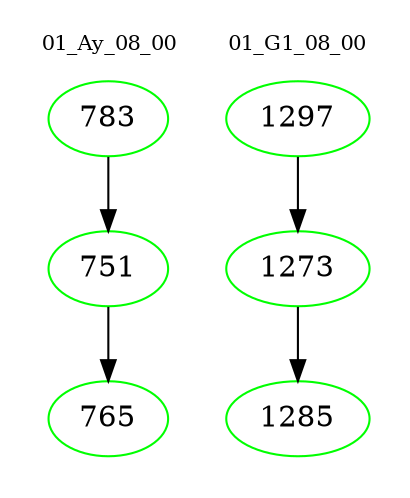 digraph{
subgraph cluster_0 {
color = white
label = "01_Ay_08_00";
fontsize=10;
T0_783 [label="783", color="green"]
T0_783 -> T0_751 [color="black"]
T0_751 [label="751", color="green"]
T0_751 -> T0_765 [color="black"]
T0_765 [label="765", color="green"]
}
subgraph cluster_1 {
color = white
label = "01_G1_08_00";
fontsize=10;
T1_1297 [label="1297", color="green"]
T1_1297 -> T1_1273 [color="black"]
T1_1273 [label="1273", color="green"]
T1_1273 -> T1_1285 [color="black"]
T1_1285 [label="1285", color="green"]
}
}
